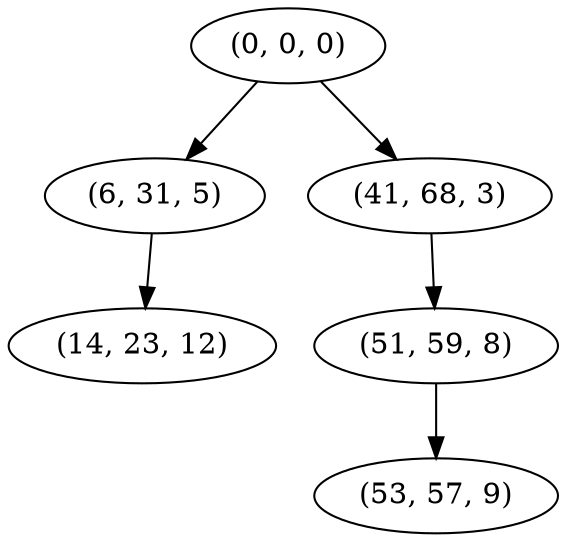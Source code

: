 digraph tree {
    "(0, 0, 0)";
    "(6, 31, 5)";
    "(14, 23, 12)";
    "(41, 68, 3)";
    "(51, 59, 8)";
    "(53, 57, 9)";
    "(0, 0, 0)" -> "(6, 31, 5)";
    "(0, 0, 0)" -> "(41, 68, 3)";
    "(6, 31, 5)" -> "(14, 23, 12)";
    "(41, 68, 3)" -> "(51, 59, 8)";
    "(51, 59, 8)" -> "(53, 57, 9)";
}

